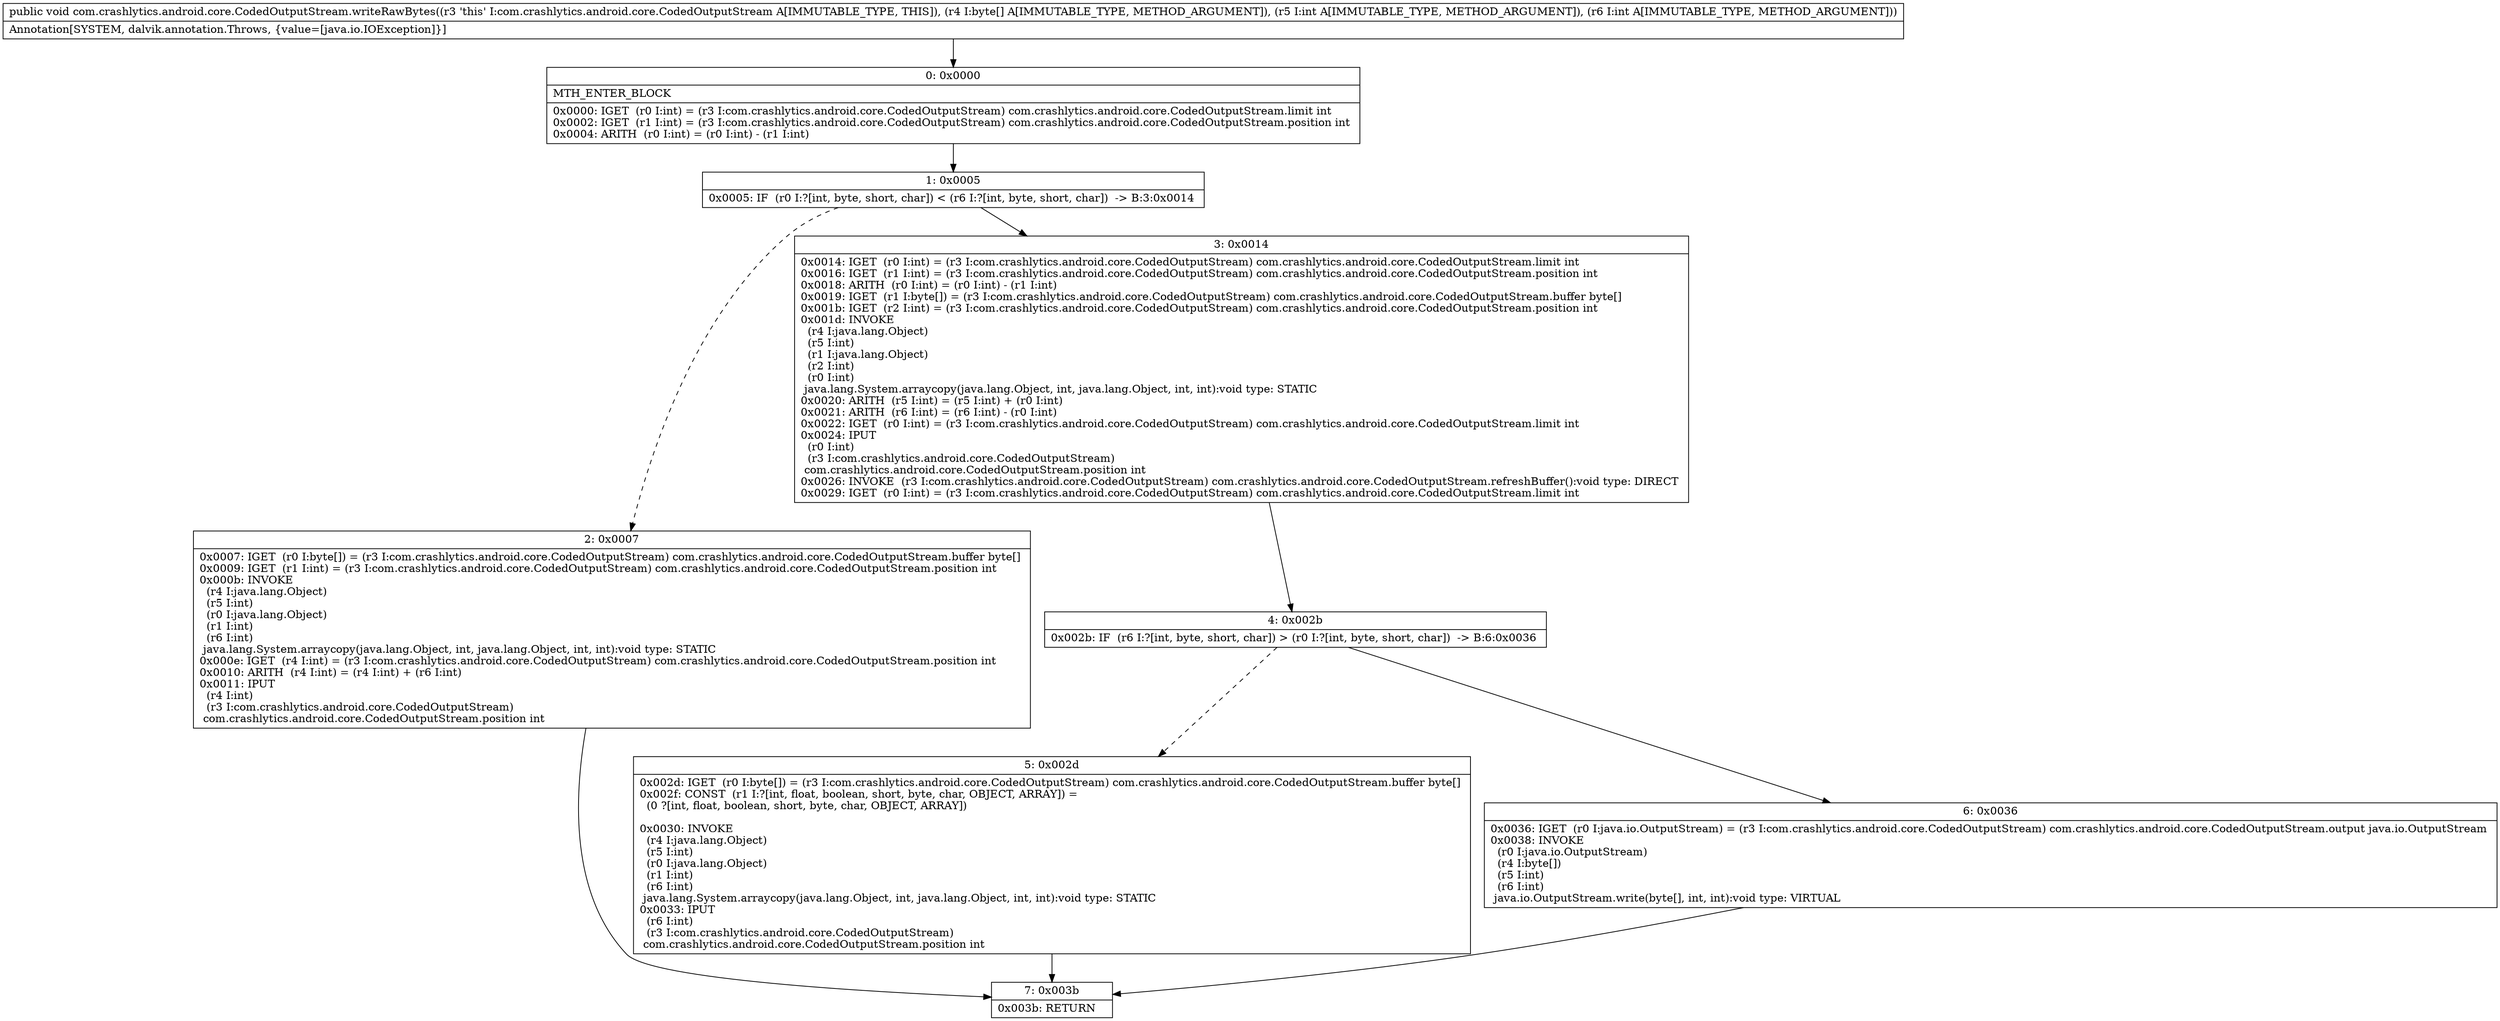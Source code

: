 digraph "CFG forcom.crashlytics.android.core.CodedOutputStream.writeRawBytes([BII)V" {
Node_0 [shape=record,label="{0\:\ 0x0000|MTH_ENTER_BLOCK\l|0x0000: IGET  (r0 I:int) = (r3 I:com.crashlytics.android.core.CodedOutputStream) com.crashlytics.android.core.CodedOutputStream.limit int \l0x0002: IGET  (r1 I:int) = (r3 I:com.crashlytics.android.core.CodedOutputStream) com.crashlytics.android.core.CodedOutputStream.position int \l0x0004: ARITH  (r0 I:int) = (r0 I:int) \- (r1 I:int) \l}"];
Node_1 [shape=record,label="{1\:\ 0x0005|0x0005: IF  (r0 I:?[int, byte, short, char]) \< (r6 I:?[int, byte, short, char])  \-\> B:3:0x0014 \l}"];
Node_2 [shape=record,label="{2\:\ 0x0007|0x0007: IGET  (r0 I:byte[]) = (r3 I:com.crashlytics.android.core.CodedOutputStream) com.crashlytics.android.core.CodedOutputStream.buffer byte[] \l0x0009: IGET  (r1 I:int) = (r3 I:com.crashlytics.android.core.CodedOutputStream) com.crashlytics.android.core.CodedOutputStream.position int \l0x000b: INVOKE  \l  (r4 I:java.lang.Object)\l  (r5 I:int)\l  (r0 I:java.lang.Object)\l  (r1 I:int)\l  (r6 I:int)\l java.lang.System.arraycopy(java.lang.Object, int, java.lang.Object, int, int):void type: STATIC \l0x000e: IGET  (r4 I:int) = (r3 I:com.crashlytics.android.core.CodedOutputStream) com.crashlytics.android.core.CodedOutputStream.position int \l0x0010: ARITH  (r4 I:int) = (r4 I:int) + (r6 I:int) \l0x0011: IPUT  \l  (r4 I:int)\l  (r3 I:com.crashlytics.android.core.CodedOutputStream)\l com.crashlytics.android.core.CodedOutputStream.position int \l}"];
Node_3 [shape=record,label="{3\:\ 0x0014|0x0014: IGET  (r0 I:int) = (r3 I:com.crashlytics.android.core.CodedOutputStream) com.crashlytics.android.core.CodedOutputStream.limit int \l0x0016: IGET  (r1 I:int) = (r3 I:com.crashlytics.android.core.CodedOutputStream) com.crashlytics.android.core.CodedOutputStream.position int \l0x0018: ARITH  (r0 I:int) = (r0 I:int) \- (r1 I:int) \l0x0019: IGET  (r1 I:byte[]) = (r3 I:com.crashlytics.android.core.CodedOutputStream) com.crashlytics.android.core.CodedOutputStream.buffer byte[] \l0x001b: IGET  (r2 I:int) = (r3 I:com.crashlytics.android.core.CodedOutputStream) com.crashlytics.android.core.CodedOutputStream.position int \l0x001d: INVOKE  \l  (r4 I:java.lang.Object)\l  (r5 I:int)\l  (r1 I:java.lang.Object)\l  (r2 I:int)\l  (r0 I:int)\l java.lang.System.arraycopy(java.lang.Object, int, java.lang.Object, int, int):void type: STATIC \l0x0020: ARITH  (r5 I:int) = (r5 I:int) + (r0 I:int) \l0x0021: ARITH  (r6 I:int) = (r6 I:int) \- (r0 I:int) \l0x0022: IGET  (r0 I:int) = (r3 I:com.crashlytics.android.core.CodedOutputStream) com.crashlytics.android.core.CodedOutputStream.limit int \l0x0024: IPUT  \l  (r0 I:int)\l  (r3 I:com.crashlytics.android.core.CodedOutputStream)\l com.crashlytics.android.core.CodedOutputStream.position int \l0x0026: INVOKE  (r3 I:com.crashlytics.android.core.CodedOutputStream) com.crashlytics.android.core.CodedOutputStream.refreshBuffer():void type: DIRECT \l0x0029: IGET  (r0 I:int) = (r3 I:com.crashlytics.android.core.CodedOutputStream) com.crashlytics.android.core.CodedOutputStream.limit int \l}"];
Node_4 [shape=record,label="{4\:\ 0x002b|0x002b: IF  (r6 I:?[int, byte, short, char]) \> (r0 I:?[int, byte, short, char])  \-\> B:6:0x0036 \l}"];
Node_5 [shape=record,label="{5\:\ 0x002d|0x002d: IGET  (r0 I:byte[]) = (r3 I:com.crashlytics.android.core.CodedOutputStream) com.crashlytics.android.core.CodedOutputStream.buffer byte[] \l0x002f: CONST  (r1 I:?[int, float, boolean, short, byte, char, OBJECT, ARRAY]) = \l  (0 ?[int, float, boolean, short, byte, char, OBJECT, ARRAY])\l \l0x0030: INVOKE  \l  (r4 I:java.lang.Object)\l  (r5 I:int)\l  (r0 I:java.lang.Object)\l  (r1 I:int)\l  (r6 I:int)\l java.lang.System.arraycopy(java.lang.Object, int, java.lang.Object, int, int):void type: STATIC \l0x0033: IPUT  \l  (r6 I:int)\l  (r3 I:com.crashlytics.android.core.CodedOutputStream)\l com.crashlytics.android.core.CodedOutputStream.position int \l}"];
Node_6 [shape=record,label="{6\:\ 0x0036|0x0036: IGET  (r0 I:java.io.OutputStream) = (r3 I:com.crashlytics.android.core.CodedOutputStream) com.crashlytics.android.core.CodedOutputStream.output java.io.OutputStream \l0x0038: INVOKE  \l  (r0 I:java.io.OutputStream)\l  (r4 I:byte[])\l  (r5 I:int)\l  (r6 I:int)\l java.io.OutputStream.write(byte[], int, int):void type: VIRTUAL \l}"];
Node_7 [shape=record,label="{7\:\ 0x003b|0x003b: RETURN   \l}"];
MethodNode[shape=record,label="{public void com.crashlytics.android.core.CodedOutputStream.writeRawBytes((r3 'this' I:com.crashlytics.android.core.CodedOutputStream A[IMMUTABLE_TYPE, THIS]), (r4 I:byte[] A[IMMUTABLE_TYPE, METHOD_ARGUMENT]), (r5 I:int A[IMMUTABLE_TYPE, METHOD_ARGUMENT]), (r6 I:int A[IMMUTABLE_TYPE, METHOD_ARGUMENT]))  | Annotation[SYSTEM, dalvik.annotation.Throws, \{value=[java.io.IOException]\}]\l}"];
MethodNode -> Node_0;
Node_0 -> Node_1;
Node_1 -> Node_2[style=dashed];
Node_1 -> Node_3;
Node_2 -> Node_7;
Node_3 -> Node_4;
Node_4 -> Node_5[style=dashed];
Node_4 -> Node_6;
Node_5 -> Node_7;
Node_6 -> Node_7;
}

